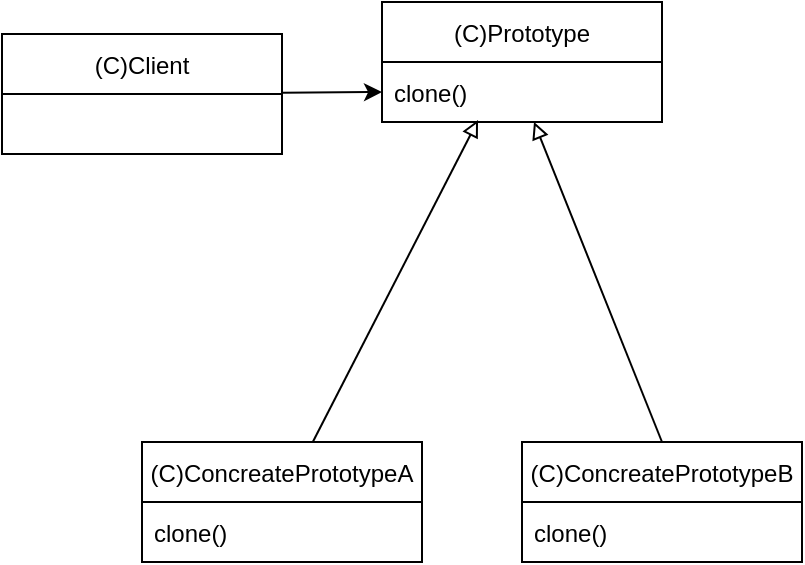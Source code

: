 <mxfile>
    <diagram id="ko4pAx5unMDRsLWXcosZ" name="Page-1">
        <mxGraphModel dx="476" dy="611" grid="1" gridSize="10" guides="1" tooltips="1" connect="1" arrows="1" fold="1" page="1" pageScale="1" pageWidth="827" pageHeight="1169" math="0" shadow="0">
            <root>
                <mxCell id="0"/>
                <mxCell id="1" parent="0"/>
                <mxCell id="3" value="(C)Prototype" style="swimlane;fontStyle=0;childLayout=stackLayout;horizontal=1;startSize=30;horizontalStack=0;resizeParent=1;resizeParentMax=0;resizeLast=0;collapsible=1;marginBottom=0;" vertex="1" parent="1">
                    <mxGeometry x="344" y="50" width="140" height="60" as="geometry">
                        <mxRectangle x="190" y="50" width="70" height="30" as="alternateBounds"/>
                    </mxGeometry>
                </mxCell>
                <mxCell id="7" value="clone()" style="text;strokeColor=none;fillColor=none;align=left;verticalAlign=middle;spacingLeft=4;spacingRight=4;overflow=hidden;points=[[0,0.5],[1,0.5]];portConstraint=eastwest;rotatable=0;" vertex="1" parent="3">
                    <mxGeometry y="30" width="140" height="30" as="geometry"/>
                </mxCell>
                <mxCell id="8" value="" style="edgeStyle=none;html=1;entryX=0;entryY=0.5;entryDx=0;entryDy=0;" edge="1" parent="1" source="9">
                    <mxGeometry relative="1" as="geometry">
                        <mxPoint x="344" y="95" as="targetPoint"/>
                    </mxGeometry>
                </mxCell>
                <mxCell id="9" value="(C)Client" style="swimlane;fontStyle=0;childLayout=stackLayout;horizontal=1;startSize=30;horizontalStack=0;resizeParent=1;resizeParentMax=0;resizeLast=0;collapsible=1;marginBottom=0;" vertex="1" parent="1">
                    <mxGeometry x="154" y="66" width="140" height="60" as="geometry"/>
                </mxCell>
                <mxCell id="13" style="edgeStyle=none;html=1;entryX=0.343;entryY=0.967;entryDx=0;entryDy=0;entryPerimeter=0;endArrow=block;endFill=0;" edge="1" parent="1" source="14" target="7">
                    <mxGeometry relative="1" as="geometry"/>
                </mxCell>
                <mxCell id="14" value="(C)ConcreatePrototypeA" style="swimlane;fontStyle=0;childLayout=stackLayout;horizontal=1;startSize=30;horizontalStack=0;resizeParent=1;resizeParentMax=0;resizeLast=0;collapsible=1;marginBottom=0;" vertex="1" parent="1">
                    <mxGeometry x="224" y="270" width="140" height="60" as="geometry">
                        <mxRectangle x="190" y="50" width="70" height="30" as="alternateBounds"/>
                    </mxGeometry>
                </mxCell>
                <mxCell id="15" value="clone()" style="text;strokeColor=none;fillColor=none;align=left;verticalAlign=middle;spacingLeft=4;spacingRight=4;overflow=hidden;points=[[0,0.5],[1,0.5]];portConstraint=eastwest;rotatable=0;" vertex="1" parent="14">
                    <mxGeometry y="30" width="140" height="30" as="geometry"/>
                </mxCell>
                <mxCell id="19" style="edgeStyle=none;html=1;endArrow=block;endFill=0;" edge="1" parent="1" target="7">
                    <mxGeometry relative="1" as="geometry">
                        <mxPoint x="484" y="270" as="sourcePoint"/>
                    </mxGeometry>
                </mxCell>
                <mxCell id="25" value="(C)ConcreatePrototypeB" style="swimlane;fontStyle=0;childLayout=stackLayout;horizontal=1;startSize=30;horizontalStack=0;resizeParent=1;resizeParentMax=0;resizeLast=0;collapsible=1;marginBottom=0;" vertex="1" parent="1">
                    <mxGeometry x="414" y="270" width="140" height="60" as="geometry">
                        <mxRectangle x="190" y="50" width="70" height="30" as="alternateBounds"/>
                    </mxGeometry>
                </mxCell>
                <mxCell id="26" value="clone()" style="text;strokeColor=none;fillColor=none;align=left;verticalAlign=middle;spacingLeft=4;spacingRight=4;overflow=hidden;points=[[0,0.5],[1,0.5]];portConstraint=eastwest;rotatable=0;" vertex="1" parent="25">
                    <mxGeometry y="30" width="140" height="30" as="geometry"/>
                </mxCell>
            </root>
        </mxGraphModel>
    </diagram>
</mxfile>